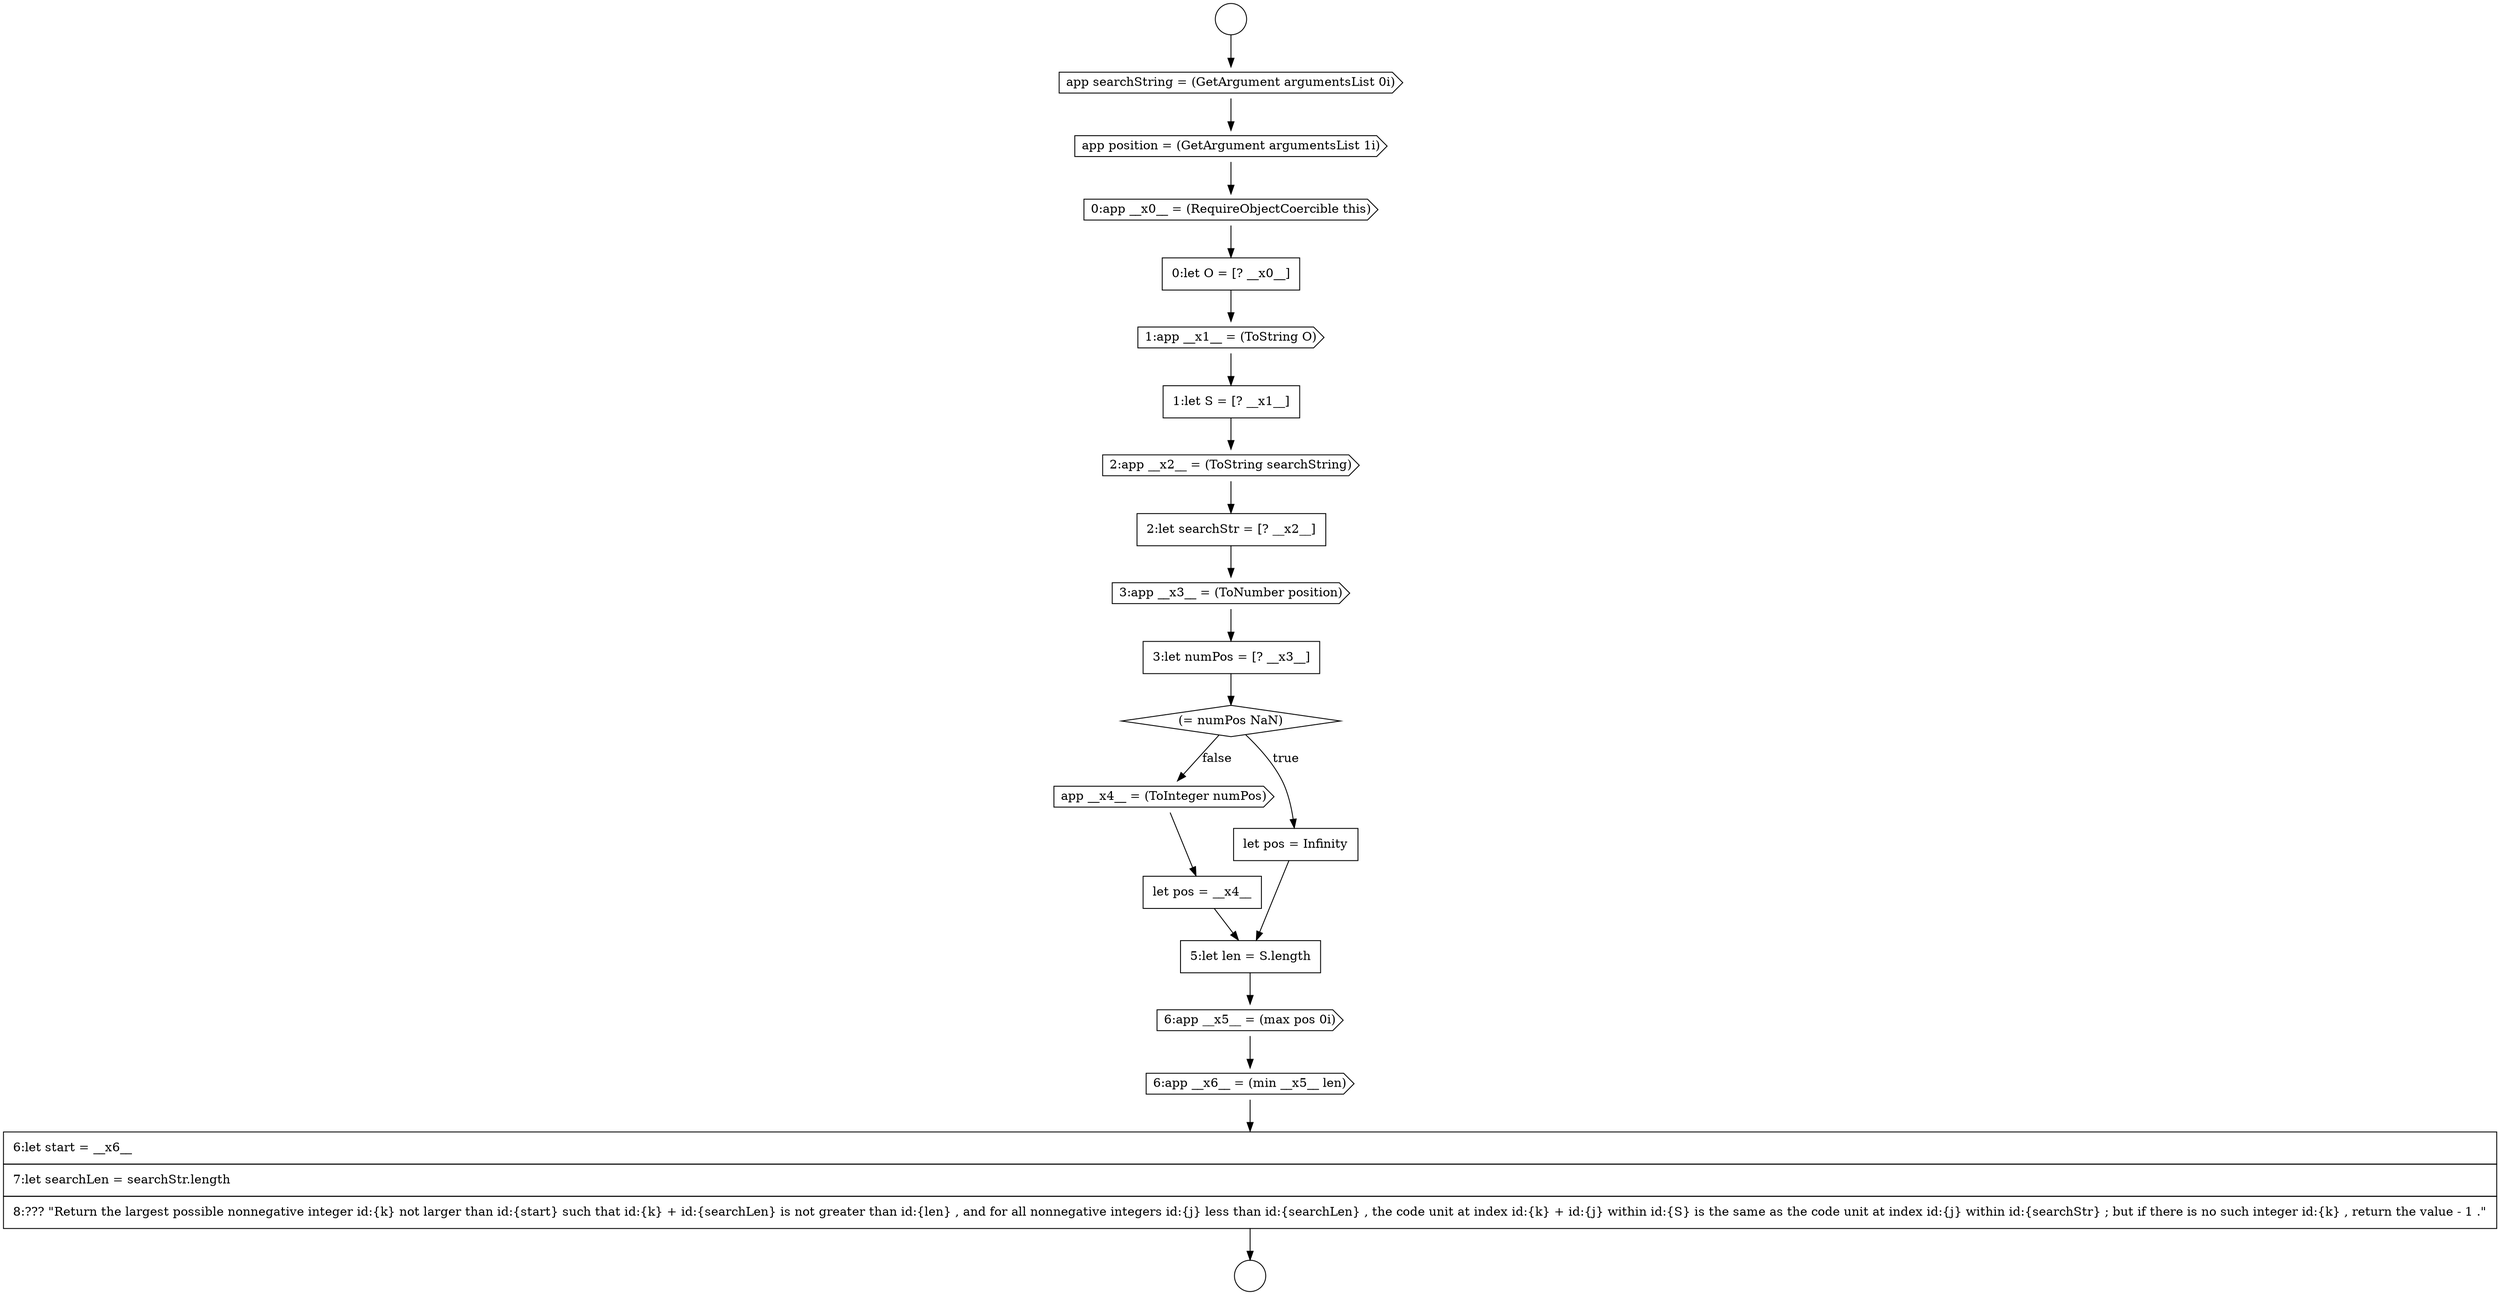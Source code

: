 digraph {
  node13266 [shape=none, margin=0, label=<<font color="black">
    <table border="0" cellborder="1" cellspacing="0" cellpadding="10">
      <tr><td align="left">6:let start = __x6__</td></tr>
      <tr><td align="left">7:let searchLen = searchStr.length</td></tr>
      <tr><td align="left">8:??? &quot;Return the largest possible nonnegative integer id:{k} not larger than id:{start} such that id:{k} + id:{searchLen} is not greater than id:{len} , and for all nonnegative integers id:{j} less than id:{searchLen} , the code unit at index id:{k} + id:{j} within id:{S} is the same as the code unit at index id:{j} within id:{searchStr} ; but if there is no such integer id:{k} , return the value - 1 .&quot;</td></tr>
    </table>
  </font>> color="black" fillcolor="white" style=filled]
  node13255 [shape=cds, label=<<font color="black">2:app __x2__ = (ToString searchString)</font>> color="black" fillcolor="white" style=filled]
  node13251 [shape=cds, label=<<font color="black">0:app __x0__ = (RequireObjectCoercible this)</font>> color="black" fillcolor="white" style=filled]
  node13258 [shape=none, margin=0, label=<<font color="black">
    <table border="0" cellborder="1" cellspacing="0" cellpadding="10">
      <tr><td align="left">3:let numPos = [? __x3__]</td></tr>
    </table>
  </font>> color="black" fillcolor="white" style=filled]
  node13263 [shape=none, margin=0, label=<<font color="black">
    <table border="0" cellborder="1" cellspacing="0" cellpadding="10">
      <tr><td align="left">5:let len = S.length</td></tr>
    </table>
  </font>> color="black" fillcolor="white" style=filled]
  node13248 [shape=circle label=" " color="black" fillcolor="white" style=filled]
  node13265 [shape=cds, label=<<font color="black">6:app __x6__ = (min __x5__ len)</font>> color="black" fillcolor="white" style=filled]
  node13254 [shape=none, margin=0, label=<<font color="black">
    <table border="0" cellborder="1" cellspacing="0" cellpadding="10">
      <tr><td align="left">1:let S = [? __x1__]</td></tr>
    </table>
  </font>> color="black" fillcolor="white" style=filled]
  node13249 [shape=cds, label=<<font color="black">app searchString = (GetArgument argumentsList 0i)</font>> color="black" fillcolor="white" style=filled]
  node13253 [shape=cds, label=<<font color="black">1:app __x1__ = (ToString O)</font>> color="black" fillcolor="white" style=filled]
  node13261 [shape=cds, label=<<font color="black">app __x4__ = (ToInteger numPos)</font>> color="black" fillcolor="white" style=filled]
  node13256 [shape=none, margin=0, label=<<font color="black">
    <table border="0" cellborder="1" cellspacing="0" cellpadding="10">
      <tr><td align="left">2:let searchStr = [? __x2__]</td></tr>
    </table>
  </font>> color="black" fillcolor="white" style=filled]
  node13252 [shape=none, margin=0, label=<<font color="black">
    <table border="0" cellborder="1" cellspacing="0" cellpadding="10">
      <tr><td align="left">0:let O = [? __x0__]</td></tr>
    </table>
  </font>> color="black" fillcolor="white" style=filled]
  node13257 [shape=cds, label=<<font color="black">3:app __x3__ = (ToNumber position)</font>> color="black" fillcolor="white" style=filled]
  node13260 [shape=none, margin=0, label=<<font color="black">
    <table border="0" cellborder="1" cellspacing="0" cellpadding="10">
      <tr><td align="left">let pos = Infinity</td></tr>
    </table>
  </font>> color="black" fillcolor="white" style=filled]
  node13250 [shape=cds, label=<<font color="black">app position = (GetArgument argumentsList 1i)</font>> color="black" fillcolor="white" style=filled]
  node13264 [shape=cds, label=<<font color="black">6:app __x5__ = (max pos 0i)</font>> color="black" fillcolor="white" style=filled]
  node13259 [shape=diamond, label=<<font color="black">(= numPos NaN)</font>> color="black" fillcolor="white" style=filled]
  node13262 [shape=none, margin=0, label=<<font color="black">
    <table border="0" cellborder="1" cellspacing="0" cellpadding="10">
      <tr><td align="left">let pos = __x4__</td></tr>
    </table>
  </font>> color="black" fillcolor="white" style=filled]
  node13247 [shape=circle label=" " color="black" fillcolor="white" style=filled]
  node13264 -> node13265 [ color="black"]
  node13257 -> node13258 [ color="black"]
  node13262 -> node13263 [ color="black"]
  node13255 -> node13256 [ color="black"]
  node13247 -> node13249 [ color="black"]
  node13266 -> node13248 [ color="black"]
  node13252 -> node13253 [ color="black"]
  node13261 -> node13262 [ color="black"]
  node13250 -> node13251 [ color="black"]
  node13258 -> node13259 [ color="black"]
  node13259 -> node13260 [label=<<font color="black">true</font>> color="black"]
  node13259 -> node13261 [label=<<font color="black">false</font>> color="black"]
  node13251 -> node13252 [ color="black"]
  node13256 -> node13257 [ color="black"]
  node13260 -> node13263 [ color="black"]
  node13253 -> node13254 [ color="black"]
  node13265 -> node13266 [ color="black"]
  node13254 -> node13255 [ color="black"]
  node13263 -> node13264 [ color="black"]
  node13249 -> node13250 [ color="black"]
}
